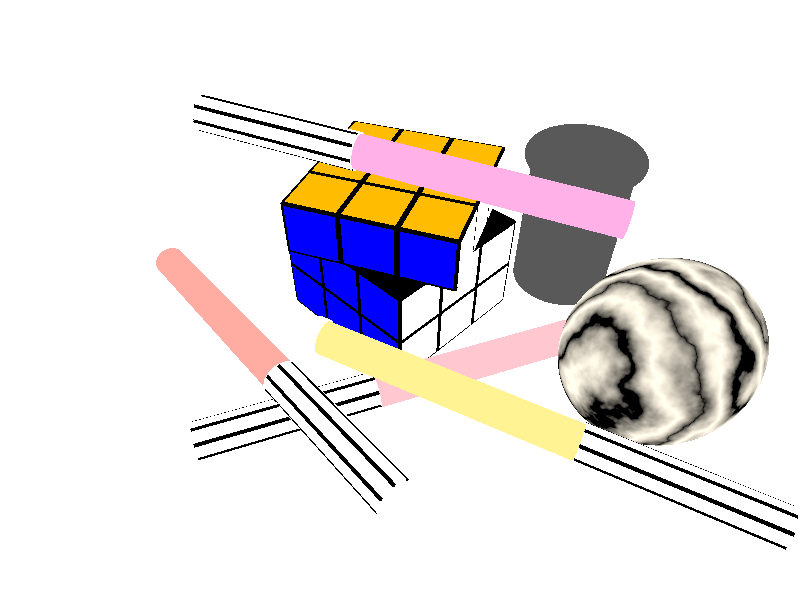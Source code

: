 //
// Stephan Fortelny
// Computer Graphics
// Exercise 1
// 6/10/11
//

#include "colors.inc"

#declare LS = <30,45,15>;

background {
  color White
}

camera {
  location <0,8.5,-9>
  look_at  <0, 0, 0>
}

light_source {
  LS
  color White
  looks_like {
    sphere {
      LS
      8
    }
  }
}

//
//////////////////// PLANE ////////////////////
//

plane {
  y, 0
  pigment {
    color White
  }
  finish {
    ambient 0.35
  }
}

//
//////////////////// RUBIX-CUBE ////////////////////
//

#declare STICKER_DEPTH = 0.0125;
#declare STICKER_MARGIN = 0.05;

#declare RX_BOX_MAIN_WIDTH = 1;

#declare RX_BOX_MAIN_START_X = -1.5;
#declare RX_BOX_MAIN_START_Y = 0;
#declare RX_BOX_MAIN_START_Z = -1.5;


#declare RX_BOX_MAIN = box {
  <RX_BOX_MAIN_START_X,
   RX_BOX_MAIN_START_Y,
   RX_BOX_MAIN_START_Z>,
  <RX_BOX_MAIN_START_X+RX_BOX_MAIN_WIDTH,
   RX_BOX_MAIN_START_Y+RX_BOX_MAIN_WIDTH,
   RX_BOX_MAIN_START_Z+RX_BOX_MAIN_WIDTH>
  pigment { color Black }
  finish {
    phong .80
    phong_size 150
  }
}

#declare RX_BOX_FRONT = box {
  <RX_BOX_MAIN_START_X + STICKER_MARGIN,
   RX_BOX_MAIN_START_Y + STICKER_MARGIN,
   RX_BOX_MAIN_START_Z>,
  <RX_BOX_MAIN_START_X + RX_BOX_MAIN_WIDTH - STICKER_MARGIN,
   RX_BOX_MAIN_START_Y + RX_BOX_MAIN_WIDTH - STICKER_MARGIN,
   RX_BOX_MAIN_START_Z - STICKER_DEPTH>
  pigment { color Blue }
  finish {
    ambient 0.30
  }
}

#macro Make_RX_BOX_TOP(TOPCOLOR)
  box {
    <RX_BOX_MAIN_START_X + STICKER_MARGIN,
    RX_BOX_MAIN_START_Y + RX_BOX_MAIN_WIDTH,
    RX_BOX_MAIN_START_Z + STICKER_MARGIN>
    <RX_BOX_MAIN_START_X + RX_BOX_MAIN_WIDTH - STICKER_MARGIN,
    RX_BOX_MAIN_START_Y + RX_BOX_MAIN_WIDTH + STICKER_DEPTH,
    RX_BOX_MAIN_START_Z + RX_BOX_MAIN_WIDTH - STICKER_MARGIN>
    pigment { color TOPCOLOR }
    finish {
      ambient 0.25
    }
  }
#end
										 
                                                                          	  
#declare RX_BOX_RIGHT = box {
  <RX_BOX_MAIN_START_X + RX_BOX_MAIN_WIDTH,
   RX_BOX_MAIN_START_Y + STICKER_MARGIN,
   RX_BOX_MAIN_START_Z + STICKER_MARGIN>
  <RX_BOX_MAIN_START_X + RX_BOX_MAIN_WIDTH + STICKER_DEPTH,
   RX_BOX_MAIN_START_Y + RX_BOX_MAIN_WIDTH - STICKER_MARGIN,
   RX_BOX_MAIN_START_Z + RX_BOX_MAIN_WIDTH - STICKER_MARGIN>
  pigment {
    color rgb<1,1,1>
  }
  finish {
    ambient 0.3
  }
}

#macro Make_RX_BOX(TOPCOLOR)
  union {
    object { RX_BOX_MAIN }
    Make_RX_BOX_TOP(TOPCOLOR)
    object { RX_BOX_FRONT }
    object { RX_BOX_RIGHT }
  }
#end

#macro Make_RX_ROW(TOPCOLOR)
  union {
    object { Make_RX_BOX(TOPCOLOR) }
    object { Make_RX_BOX(TOPCOLOR)
      translate RX_BOX_MAIN_WIDTH*x
    }
    object { Make_RX_BOX(TOPCOLOR)
      translate RX_BOX_MAIN_WIDTH*x*2
    }
  }
#end

#macro Make_RX_FLOOR(TOPCOLOR)
  union {
    object { Make_RX_ROW(TOPCOLOR) }
    object { Make_RX_ROW(TOPCOLOR)
      translate RX_BOX_MAIN_WIDTH*z
    }
    object { Make_RX_ROW(TOPCOLOR)
      translate RX_BOX_MAIN_WIDTH*z*2
    }
  }
#end

#declare RX_CUBE = union {
  object { Make_RX_FLOOR(Black)
  }
  object { Make_RX_FLOOR(Black)
    translate RX_BOX_MAIN_WIDTH*y
  }
  object { Make_RX_FLOOR(Orange)
    translate RX_BOX_MAIN_WIDTH*y*2
    rotate y*-25
  }
}

//
//////////////////// PENS ////////////////////
//

#declare PEN_RADIUS_BOT = 0.33;
#declare PEN_RADIUS_MID = 0.30;
#declare PEN_RADIUS_TOP = PEN_RADIUS_BOT;
#declare PEN_RADIUS_TOP_DIFF = 0.03;
#declare PEN_X_START = 0;
#declare PEN_L_BOT = 0.2;
#declare PEN_L_MID = 4.5;
#declare PEN_L_TOP = 3;
#declare PEN_L = PEN_L_BOT + PEN_L_MID + PEN_L_TOP;
#declare PEN_Y = 0;
#declare PEN_Z = 0;

#macro Make_Pen(Color, PEN_Y_START, PEN_Y_END)
  #local PEN_Y_DIFF = abs(PEN_Y_END - PEN_Y_START);
  #if (PEN_Y_START > PEN_Y_END)
    #local PEN_Y_MOD = -1;
  #else
    #local PEN_Y_MOD = 1;
  #end
  
  #debug concat("PEN_Y_DIFF:",str(PEN_Y_DIFF, 5, 5), "\n")
  #if (PEN_Y_DIFF = 0)
    #local PEN_X = PEN_L;
    #debug concat("PEN_X:",str(PEN_X, 5, 5), "\n")
  #else
    #local PEN_X = sqrt(pow(PEN_L,2)-pow(PEN_Y_DIFF,2));
    #debug concat("PEN_X:",str(PEN_X, 5, 5), "\n")
  #end
  
  #local COS_BETA = PEN_X / PEN_L;
  
  #local PEN_X_BOT = PEN_L_BOT * COS_BETA;
  #debug concat("PEN_X_BOT:",str(PEN_X_BOT, 5, 5), "\n")
  #local PEN_X_MID = ((PEN_L_BOT+PEN_L_MID) * COS_BETA)-PEN_X_BOT;
  #debug concat("PEN_X_MID:",str(PEN_X_MID, 5, 5), "\n")
  #local PEN_X_TOP = ((PEN_L_BOT+PEN_L_MID+PEN_L_TOP) * COS_BETA)-PEN_X_BOT-PEN_X_MID;
  #debug concat("PEN_X_TOP:",str(PEN_X_TOP, 5, 5), "\n")
  
  #local PEN_Y_BOT = sqrt(pow(PEN_L_BOT,2)-pow(PEN_X_BOT,2));
  #debug concat("PEN_Y_BOT:",str(PEN_Y_BOT, 5, 5), "\n")
  
  #local PEN_Y_MID = sqrt(
    pow(PEN_L_BOT+PEN_L_MID,2)
    -pow(PEN_X_BOT+PEN_X_MID,2))
  -PEN_Y_BOT;
  #debug concat("PEN_Y_MID:",str(PEN_Y_MID, 5, 5), "\n")
  #local PEN_Y_TOP = sqrt(
    pow(PEN_L_BOT+PEN_L_MID+PEN_L_TOP,2)
    -pow(PEN_X_BOT+PEN_X_MID+PEN_X_TOP,2))
  -PEN_Y_BOT-PEN_Y_MID;
  #debug concat("PEN_Y_TOP:",str(PEN_Y_TOP, 5, 5), "\n")

  union {
    cylinder {
      <PEN_X_START, PEN_Y_START, PEN_Z>,
      <PEN_X_START + PEN_X_BOT, PEN_Y_START + (PEN_Y_BOT * PEN_Y_MOD), PEN_Z>
      PEN_RADIUS_BOT            
      pigment {
	color White 
      }
    }
    cylinder {
      <PEN_X_START + PEN_X_BOT, PEN_Y_START + (PEN_Y_BOT * PEN_Y_MOD), PEN_Z>
      <PEN_X_START + PEN_X_BOT + PEN_X_MID, PEN_Y_START + ((PEN_Y_BOT + PEN_Y_MID)*PEN_Y_MOD), PEN_Z>
      PEN_RADIUS_MID
      pigment {
	color Color
      }
    }
    
    #local XS = PEN_X_START + PEN_X_BOT + PEN_X_MID;
    #local XE = XS + PEN_X_TOP;
    #local YBM = PEN_Y_BOT + PEN_Y_MID;
    #local YBMT = YBM + PEN_Y_TOP;
    #local Y_DIFF = PEN_RADIUS_TOP/sqrt(2);
    #local Z_DIFF = Y_DIFF;

    
    #macro Make_Pen_Diff(PEN_Y_DIFF, PEN_Z_DIFF)
      cylinder {
	<XS,
	PEN_Y_START + ((YBM + PEN_Y_DIFF)*PEN_Y_MOD),
	PEN_Z + PEN_Z_DIFF>
	<XE,
	PEN_Y_START + ((YBMT + PEN_Y_DIFF)*PEN_Y_MOD),
	PEN_Z + PEN_Z_DIFF>
	PEN_RADIUS_TOP_DIFF
      }
    #end
    
    difference {
      cylinder {
	<XS, PEN_Y_START + ((YBM) * PEN_Y_MOD), PEN_Z>
	<XE, PEN_Y_START + ((YBMT)*PEN_Y_MOD), PEN_Z>
	PEN_RADIUS_TOP
	pigment {
	  color White
	}
	finish {
	  ambient 0.3
	}
      }
      Make_Pen_Diff(PEN_RADIUS_TOP,0)
      Make_Pen_Diff(Y_DIFF,Z_DIFF)
      Make_Pen_Diff(0,PEN_RADIUS_TOP)
      Make_Pen_Diff(-Y_DIFF,Z_DIFF)
      Make_Pen_Diff(-PEN_RADIUS_TOP,0)
      Make_Pen_Diff(-Y_DIFF,-Z_DIFF)
      Make_Pen_Diff(0,-PEN_RADIUS_TOP)
      Make_Pen_Diff(Y_DIFF,-Z_DIFF)
    }
    

  }
#end

//
//////////////////// EGG ////////////////////
//

#declare EGG_TEX_BLACK = rgb<0,0,0>;
#declare EGG_TEX_BEIG = rgb<151,140,118>/130;

#declare EGG_TEX = texture {
  pigment {
    marble
    turbulence 0.5
    color_map {
      [0.00 color EGG_TEX_BLACK]
      [0.50 color EGG_TEX_BEIG]
      [0.95 color EGG_TEX_BLACK]
    }
  }
  finish {
    reflection 0.3
  }
}

// #declare EGG_RADIUS = 2.5;
// #declare EGG_UPPER_HALF_Y_SCALE = 1.5;

// #declare EGG_UPPERPART =
//   intersection{
//     sphere{<0,0,0>,EGG_RADIUS scale <1,EGG_UPPER_HALF_Y_SCALE,1>}
//     box{<-EGG_RADIUS,0,-EGG_RADIUS>,
//       <EGG_RADIUS, EGG_UPPER_HALF_Y_SCALE * EGG_RADIUS,EGG_RADIUS>}
//   }

// #declare EGG_LOWERPART =
//   intersection{
//     sphere{<0,0,0>,EGG_RADIUS}
//     box{<-EGG_RADIUS,-EGG_RADIUS,-EGG_RADIUS>,<EGG_RADIUS,0,EGG_RADIUS>}
//   }

// #declare EGG =
//   union{
//     object{EGG_UPPERPART }
//     object{EGG_LOWERPART}
//     texture{EGG_TEX}
//     translate y
//   }

#declare EGG =
//  union{
    sphere{
      <0,0,0>,1
      scale<1.2,1,1>
      texture{
	EGG_TEX
      }
    }
//  }

//
//////////////////// PHOTOBOX ////////////////////
//

#declare PB_TEX = texture {
  pigment {
    color rgb<0.10,0.10,0.10>
  }
  finish {
    reflection {
      .18
    }
  }
  
}

#declare PB_BOT = cylinder {
  <1,0,0>,
  <1,1.5,0>,
  0.5
  texture {
    PB_TEX
  }
}

#declare PB_TOP_INNER = cylinder {
  <1,1.5,0>,
  <1,1.6,0>,
  0.35
  texture {
    PB_TEX
  }
}

#declare PB_TOP_OUTER = torus {
  0.5, 0.08          
  texture {
    PB_TEX
  }
  translate <1,1.5,0>
}

#declare PB = union {
  object {
    PB_BOT
  }
  object {
    PB_TOP_INNER
  }
  object {
    PB_TOP_OUTER
  }
}

//
//////////////////// OBJECTS ////////////////////
//

//rubix cube
object { RX_CUBE rotate y*45}

//pens
#declare PEN_TEX_PURPLE = rgb<153,64,117>/145;
#declare PEN_TEX_RED = rgb<186,64,57>/155;
#declare PEN_TEX_YELLOW = rgb<190,139,46>/155;
#declare PEN_TEX_LIGHTRED = rgb<159,83,90>/145;
object {
  Make_Pen(PEN_TEX_YELLOW, PEN_RADIUS_MID*2*1.5, PEN_RADIUS_TOP)
  rotate y*25
  translate <-1.5,0,-1.8>
  finish {
    ambient 0.60
    reflection 0.6
  }
}

object {
  Make_Pen(PEN_TEX_LIGHTRED, PEN_RADIUS_BOT, PEN_RADIUS_TOP)
  rotate y*160
  translate <4,0,-1>
}
object {
  Make_Pen(PEN_TEX_RED, PEN_RADIUS_BOT, PEN_RADIUS_TOP*2*1.3)
  rotate y*50
  translate <-5,0,1>
}

//purple
object {
  Make_Pen(PEN_TEX_PURPLE, PEN_RADIUS_BOT, PEN_RADIUS_TOP*2*1.3)
  rotate y*-160
  translate <3.7,2.7,-1.5>
}

//egg
// object {
//   EGG
//   rotate <120,70,60>
//   scale <0.5,0.5,0.5> 
//   translate <3,0.7,-2>
// }
object {
  EGG
  scale 1.55
  rotate <0,-35,0>
  translate <4.5,0.7,-2>
}

//photobox
object {
  PB
  scale 1.9
  translate <1.5,0,0.8>
}
